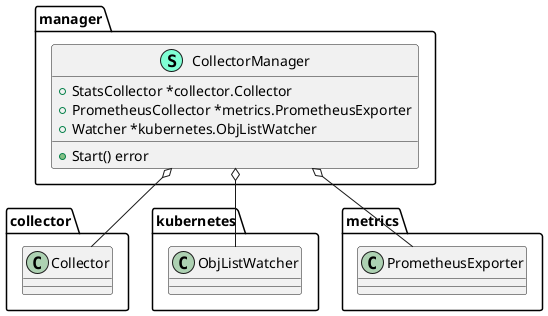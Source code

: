 @startuml
namespace manager {
    class CollectorManager << (S,Aquamarine) >> {
        + StatsCollector *collector.Collector
        + PrometheusCollector *metrics.PrometheusExporter
        + Watcher *kubernetes.ObjListWatcher

        + Start() error

    }
}


"manager.CollectorManager" o-- "collector.Collector"
"manager.CollectorManager" o-- "kubernetes.ObjListWatcher"
"manager.CollectorManager" o-- "metrics.PrometheusExporter"

@enduml

